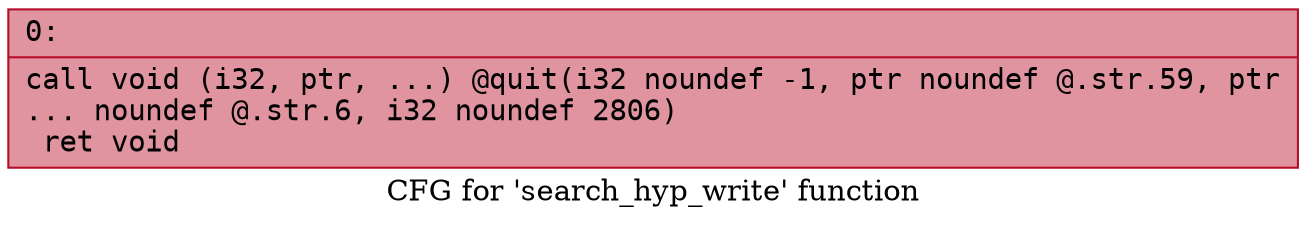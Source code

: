 digraph "CFG for 'search_hyp_write' function" {
	label="CFG for 'search_hyp_write' function";

	Node0x600002005fe0 [shape=record,color="#b70d28ff", style=filled, fillcolor="#b70d2870" fontname="Courier",label="{0:\l|  call void (i32, ptr, ...) @quit(i32 noundef -1, ptr noundef @.str.59, ptr\l... noundef @.str.6, i32 noundef 2806)\l  ret void\l}"];
}
